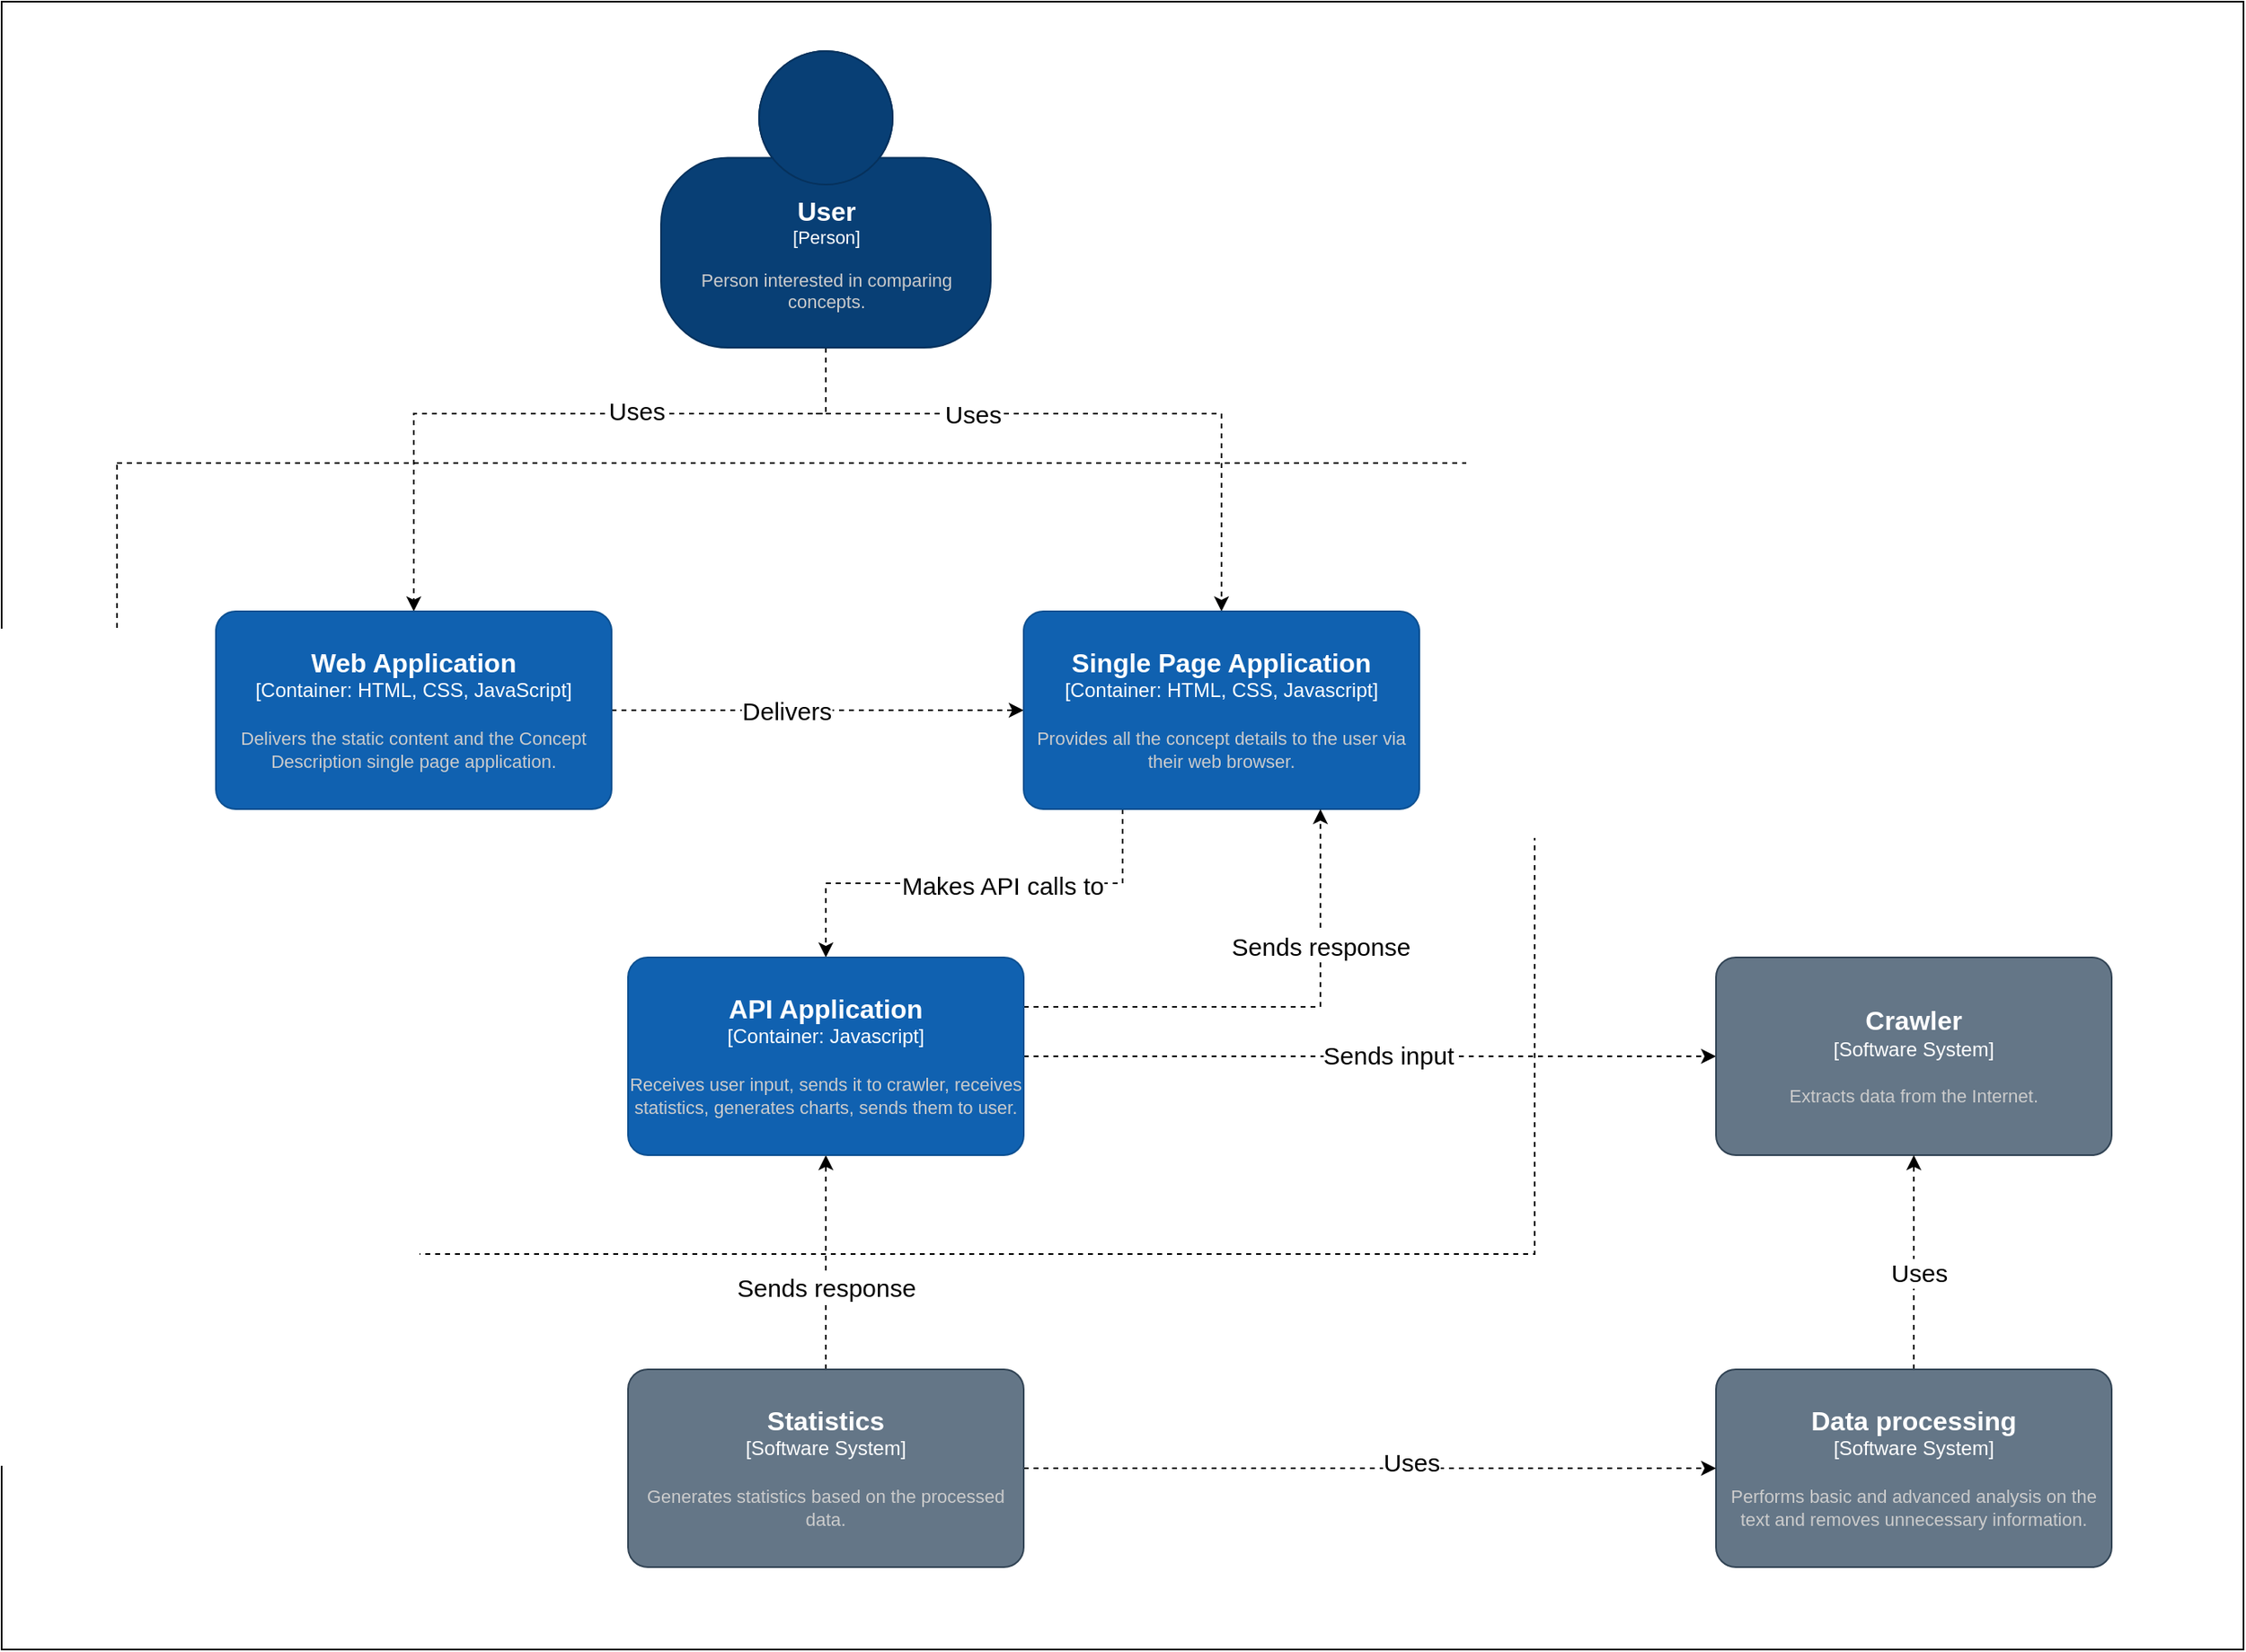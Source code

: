 <mxfile version="17.1.3" type="device"><diagram id="HwbBQO9h5VmK6f6iAVVx" name="Page-1"><mxGraphModel dx="2076" dy="1094" grid="1" gridSize="10" guides="1" tooltips="1" connect="1" arrows="1" fold="1" page="1" pageScale="1" pageWidth="2336" pageHeight="1654" math="0" shadow="0"><root><mxCell id="0"/><mxCell id="1" parent="0"/><mxCell id="Cik6KkuJnXKfEZ90HejS-1" value="" style="rounded=0;whiteSpace=wrap;html=1;fontSize=15;" vertex="1" parent="1"><mxGeometry x="370" y="980" width="1360" height="1000" as="geometry"/></mxCell><mxCell id="Cik6KkuJnXKfEZ90HejS-2" value="" style="rounded=0;whiteSpace=wrap;html=1;dashed=1;" vertex="1" parent="1"><mxGeometry x="440" y="1260" width="860" height="480" as="geometry"/></mxCell><mxCell id="Cik6KkuJnXKfEZ90HejS-3" style="edgeStyle=orthogonalEdgeStyle;rounded=0;orthogonalLoop=1;jettySize=auto;html=1;exitX=0.5;exitY=1;exitDx=0;exitDy=0;exitPerimeter=0;dashed=1;entryX=0.5;entryY=0;entryDx=0;entryDy=0;entryPerimeter=0;" edge="1" parent="1" source="Cik6KkuJnXKfEZ90HejS-7" target="Cik6KkuJnXKfEZ90HejS-21"><mxGeometry relative="1" as="geometry"><mxPoint x="700" y="1240" as="targetPoint"/><Array as="points"><mxPoint x="870" y="1230"/><mxPoint x="620" y="1230"/></Array></mxGeometry></mxCell><mxCell id="Cik6KkuJnXKfEZ90HejS-4" value="Uses" style="edgeLabel;html=1;align=center;verticalAlign=middle;resizable=0;points=[];fontSize=15;" vertex="1" connectable="0" parent="Cik6KkuJnXKfEZ90HejS-3"><mxGeometry x="-0.244" y="-2" relative="1" as="geometry"><mxPoint as="offset"/></mxGeometry></mxCell><mxCell id="Cik6KkuJnXKfEZ90HejS-5" style="edgeStyle=orthogonalEdgeStyle;rounded=0;orthogonalLoop=1;jettySize=auto;html=1;exitX=0.5;exitY=1;exitDx=0;exitDy=0;exitPerimeter=0;entryX=0.5;entryY=0;entryDx=0;entryDy=0;entryPerimeter=0;dashed=1;fontSize=15;" edge="1" parent="1" source="Cik6KkuJnXKfEZ90HejS-7" target="Cik6KkuJnXKfEZ90HejS-24"><mxGeometry relative="1" as="geometry"><Array as="points"><mxPoint x="860" y="1230"/><mxPoint x="1080" y="1230"/></Array></mxGeometry></mxCell><mxCell id="Cik6KkuJnXKfEZ90HejS-6" value="Uses" style="edgeLabel;html=1;align=center;verticalAlign=middle;resizable=0;points=[];fontSize=15;" vertex="1" connectable="0" parent="Cik6KkuJnXKfEZ90HejS-5"><mxGeometry x="-0.293" y="-3" relative="1" as="geometry"><mxPoint y="-3" as="offset"/></mxGeometry></mxCell><object placeholders="1" c4Name="User" c4Type="Person" c4Description="Person interested in comparing &#10;concepts." label="&lt;font style=&quot;font-size: 16px&quot;&gt;&lt;b&gt;%c4Name%&lt;/b&gt;&lt;/font&gt;&lt;div&gt;[%c4Type%]&lt;/div&gt;&lt;br&gt;&lt;div&gt;&lt;font style=&quot;font-size: 11px&quot;&gt;&lt;font color=&quot;#cccccc&quot;&gt;%c4Description%&lt;/font&gt;&lt;/div&gt;" id="Cik6KkuJnXKfEZ90HejS-7"><mxCell style="html=1;fontSize=11;dashed=0;whitespace=wrap;fillColor=#083F75;strokeColor=#06315C;fontColor=#ffffff;shape=mxgraph.c4.person2;align=center;metaEdit=1;points=[[0.5,0,0],[1,0.5,0],[1,0.75,0],[0.75,1,0],[0.5,1,0],[0.25,1,0],[0,0.75,0],[0,0.5,0]];resizable=0;" vertex="1" parent="1"><mxGeometry x="770" y="1010" width="200" height="180" as="geometry"/></mxCell></object><mxCell id="Cik6KkuJnXKfEZ90HejS-8" style="edgeStyle=orthogonalEdgeStyle;rounded=0;orthogonalLoop=1;jettySize=auto;html=1;dashed=1;fontSize=15;entryX=0;entryY=0.5;entryDx=0;entryDy=0;entryPerimeter=0;exitX=1;exitY=0.5;exitDx=0;exitDy=0;exitPerimeter=0;" edge="1" parent="1" source="Cik6KkuJnXKfEZ90HejS-27" target="Cik6KkuJnXKfEZ90HejS-10"><mxGeometry relative="1" as="geometry"><mxPoint x="990" y="1619.41" as="sourcePoint"/><mxPoint x="1410" y="1619.41" as="targetPoint"/></mxGeometry></mxCell><mxCell id="Cik6KkuJnXKfEZ90HejS-9" value="Sends input" style="edgeLabel;html=1;align=center;verticalAlign=middle;resizable=0;points=[];fontSize=15;" vertex="1" connectable="0" parent="Cik6KkuJnXKfEZ90HejS-8"><mxGeometry x="0.307" y="1" relative="1" as="geometry"><mxPoint x="-54" as="offset"/></mxGeometry></mxCell><object placeholders="1" c4Name="Crawler" c4Type="Software System" c4Description="Extracts data from the Internet." label="&lt;font style=&quot;font-size: 16px&quot;&gt;&lt;b&gt;%c4Name%&lt;/b&gt;&lt;/font&gt;&lt;div&gt;[%c4Type%]&lt;/div&gt;&lt;br&gt;&lt;div&gt;&lt;font style=&quot;font-size: 11px&quot;&gt;&lt;font color=&quot;#cccccc&quot;&gt;%c4Description%&lt;/font&gt;&lt;/div&gt;" id="Cik6KkuJnXKfEZ90HejS-10"><mxCell style="rounded=1;whiteSpace=wrap;html=1;labelBackgroundColor=none;fillColor=#647687;fontColor=#ffffff;align=center;arcSize=10;strokeColor=#314354;metaEdit=1;resizable=0;points=[[0.25,0,0],[0.5,0,0],[0.75,0,0],[1,0.25,0],[1,0.5,0],[1,0.75,0],[0.75,1,0],[0.5,1,0],[0.25,1,0],[0,0.75,0],[0,0.5,0],[0,0.25,0]];" vertex="1" parent="1"><mxGeometry x="1410" y="1560" width="240" height="120" as="geometry"/></mxCell></object><mxCell id="Cik6KkuJnXKfEZ90HejS-11" style="edgeStyle=orthogonalEdgeStyle;rounded=0;orthogonalLoop=1;jettySize=auto;html=1;exitX=0.5;exitY=0;exitDx=0;exitDy=0;exitPerimeter=0;dashed=1;fontSize=15;entryX=0.5;entryY=1;entryDx=0;entryDy=0;entryPerimeter=0;" edge="1" parent="1" source="Cik6KkuJnXKfEZ90HejS-13" target="Cik6KkuJnXKfEZ90HejS-10"><mxGeometry relative="1" as="geometry"><mxPoint x="1580" y="1700" as="targetPoint"/></mxGeometry></mxCell><mxCell id="Cik6KkuJnXKfEZ90HejS-12" value="Uses" style="edgeLabel;html=1;align=center;verticalAlign=middle;resizable=0;points=[];fontSize=15;" vertex="1" connectable="0" parent="Cik6KkuJnXKfEZ90HejS-11"><mxGeometry x="-0.084" y="-3" relative="1" as="geometry"><mxPoint as="offset"/></mxGeometry></mxCell><object placeholders="1" c4Name="Data processing" c4Type="Software System" c4Description="Performs basic and advanced analysis on the text and removes unnecessary information." label="&lt;font style=&quot;font-size: 16px&quot;&gt;&lt;b&gt;%c4Name%&lt;/b&gt;&lt;/font&gt;&lt;div&gt;[%c4Type%]&lt;/div&gt;&lt;br&gt;&lt;div&gt;&lt;font style=&quot;font-size: 11px&quot;&gt;&lt;font color=&quot;#cccccc&quot;&gt;%c4Description%&lt;/font&gt;&lt;/div&gt;" id="Cik6KkuJnXKfEZ90HejS-13"><mxCell style="rounded=1;whiteSpace=wrap;html=1;labelBackgroundColor=none;fillColor=#647687;fontColor=#ffffff;align=center;arcSize=10;strokeColor=#314354;metaEdit=1;resizable=0;points=[[0.25,0,0],[0.5,0,0],[0.75,0,0],[1,0.25,0],[1,0.5,0],[1,0.75,0],[0.75,1,0],[0.5,1,0],[0.25,1,0],[0,0.75,0],[0,0.5,0],[0,0.25,0]];" vertex="1" parent="1"><mxGeometry x="1410" y="1810" width="240" height="120" as="geometry"/></mxCell></object><mxCell id="Cik6KkuJnXKfEZ90HejS-14" style="edgeStyle=orthogonalEdgeStyle;rounded=0;orthogonalLoop=1;jettySize=auto;html=1;exitX=1;exitY=0.5;exitDx=0;exitDy=0;exitPerimeter=0;entryX=0;entryY=0.5;entryDx=0;entryDy=0;entryPerimeter=0;dashed=1;fontSize=15;" edge="1" parent="1" source="Cik6KkuJnXKfEZ90HejS-18" target="Cik6KkuJnXKfEZ90HejS-13"><mxGeometry relative="1" as="geometry"/></mxCell><mxCell id="Cik6KkuJnXKfEZ90HejS-15" value="Uses" style="edgeLabel;html=1;align=center;verticalAlign=middle;resizable=0;points=[];fontSize=15;" vertex="1" connectable="0" parent="Cik6KkuJnXKfEZ90HejS-14"><mxGeometry x="0.119" y="4" relative="1" as="geometry"><mxPoint as="offset"/></mxGeometry></mxCell><mxCell id="Cik6KkuJnXKfEZ90HejS-16" style="edgeStyle=orthogonalEdgeStyle;rounded=0;orthogonalLoop=1;jettySize=auto;html=1;exitX=0.5;exitY=0;exitDx=0;exitDy=0;exitPerimeter=0;dashed=1;fontSize=15;entryX=0.5;entryY=1;entryDx=0;entryDy=0;entryPerimeter=0;" edge="1" parent="1" source="Cik6KkuJnXKfEZ90HejS-18" target="Cik6KkuJnXKfEZ90HejS-27"><mxGeometry relative="1" as="geometry"><mxPoint x="1070" y="1780" as="targetPoint"/></mxGeometry></mxCell><mxCell id="Cik6KkuJnXKfEZ90HejS-17" value="Sends response" style="edgeLabel;html=1;align=center;verticalAlign=middle;resizable=0;points=[];fontSize=15;" vertex="1" connectable="0" parent="Cik6KkuJnXKfEZ90HejS-16"><mxGeometry x="0.128" y="1" relative="1" as="geometry"><mxPoint x="1" y="23" as="offset"/></mxGeometry></mxCell><object placeholders="1" c4Name="Statistics" c4Type="Software System" c4Description="Generates statistics based on the processed data." label="&lt;font style=&quot;font-size: 16px&quot;&gt;&lt;b&gt;%c4Name%&lt;/b&gt;&lt;/font&gt;&lt;div&gt;[%c4Type%]&lt;/div&gt;&lt;br&gt;&lt;div&gt;&lt;font style=&quot;font-size: 11px&quot;&gt;&lt;font color=&quot;#cccccc&quot;&gt;%c4Description%&lt;/font&gt;&lt;/div&gt;" id="Cik6KkuJnXKfEZ90HejS-18"><mxCell style="rounded=1;whiteSpace=wrap;html=1;labelBackgroundColor=none;fillColor=#647687;fontColor=#ffffff;align=center;arcSize=10;strokeColor=#314354;metaEdit=1;resizable=0;points=[[0.25,0,0],[0.5,0,0],[0.75,0,0],[1,0.25,0],[1,0.5,0],[1,0.75,0],[0.75,1,0],[0.5,1,0],[0.25,1,0],[0,0.75,0],[0,0.5,0],[0,0.25,0]];" vertex="1" parent="1"><mxGeometry x="750" y="1810" width="240" height="120" as="geometry"/></mxCell></object><mxCell id="Cik6KkuJnXKfEZ90HejS-19" style="edgeStyle=orthogonalEdgeStyle;rounded=0;orthogonalLoop=1;jettySize=auto;html=1;entryX=0;entryY=0.5;entryDx=0;entryDy=0;entryPerimeter=0;dashed=1;" edge="1" parent="1" source="Cik6KkuJnXKfEZ90HejS-21" target="Cik6KkuJnXKfEZ90HejS-24"><mxGeometry relative="1" as="geometry"/></mxCell><mxCell id="Cik6KkuJnXKfEZ90HejS-20" value="&lt;font style=&quot;font-size: 15px&quot;&gt;Delivers&lt;/font&gt;" style="edgeLabel;html=1;align=center;verticalAlign=middle;resizable=0;points=[];" vertex="1" connectable="0" parent="Cik6KkuJnXKfEZ90HejS-19"><mxGeometry x="-0.152" y="-4" relative="1" as="geometry"><mxPoint y="-4" as="offset"/></mxGeometry></mxCell><object placeholders="1" c4Name="Web Application" c4Type="Container: HTML, CSS, JavaScript" c4Description="Delivers the static content and the Concept Description single page application." label="&lt;font style=&quot;font-size: 16px&quot;&gt;&lt;b&gt;%c4Name%&lt;/b&gt;&lt;/font&gt;&lt;div&gt;[%c4Type%]&lt;/div&gt;&lt;br&gt;&lt;div&gt;&lt;font style=&quot;font-size: 11px&quot;&gt;&lt;font color=&quot;#cccccc&quot;&gt;%c4Description%&lt;/font&gt;&lt;/div&gt;" id="Cik6KkuJnXKfEZ90HejS-21"><mxCell style="rounded=1;whiteSpace=wrap;html=1;labelBackgroundColor=none;fillColor=#1061B0;fontColor=#ffffff;align=center;arcSize=10;strokeColor=#0D5091;metaEdit=1;resizable=0;points=[[0.25,0,0],[0.5,0,0],[0.75,0,0],[1,0.25,0],[1,0.5,0],[1,0.75,0],[0.75,1,0],[0.5,1,0],[0.25,1,0],[0,0.75,0],[0,0.5,0],[0,0.25,0]];" vertex="1" parent="1"><mxGeometry x="500" y="1350" width="240" height="120" as="geometry"/></mxCell></object><mxCell id="Cik6KkuJnXKfEZ90HejS-22" style="edgeStyle=orthogonalEdgeStyle;rounded=0;orthogonalLoop=1;jettySize=auto;html=1;entryX=0.5;entryY=0;entryDx=0;entryDy=0;entryPerimeter=0;dashed=1;fontSize=15;exitX=0.25;exitY=1;exitDx=0;exitDy=0;exitPerimeter=0;" edge="1" parent="1" source="Cik6KkuJnXKfEZ90HejS-24" target="Cik6KkuJnXKfEZ90HejS-27"><mxGeometry relative="1" as="geometry"/></mxCell><mxCell id="Cik6KkuJnXKfEZ90HejS-23" value="Makes API calls to" style="edgeLabel;html=1;align=center;verticalAlign=middle;resizable=0;points=[];fontSize=15;" vertex="1" connectable="0" parent="Cik6KkuJnXKfEZ90HejS-22"><mxGeometry x="-0.122" y="1" relative="1" as="geometry"><mxPoint as="offset"/></mxGeometry></mxCell><object placeholders="1" c4Name="Single Page Application" c4Type="Container: HTML, CSS, Javascript" c4Description="Provides all the concept details to the user via their web browser.&#10;" label="&lt;font style=&quot;font-size: 16px&quot;&gt;&lt;b&gt;%c4Name%&lt;/b&gt;&lt;/font&gt;&lt;div&gt;[%c4Type%]&lt;/div&gt;&lt;br&gt;&lt;div&gt;&lt;font style=&quot;font-size: 11px&quot;&gt;&lt;font color=&quot;#cccccc&quot;&gt;%c4Description%&lt;/font&gt;&lt;/div&gt;" id="Cik6KkuJnXKfEZ90HejS-24"><mxCell style="rounded=1;whiteSpace=wrap;html=1;labelBackgroundColor=none;fillColor=#1061B0;fontColor=#ffffff;align=center;arcSize=10;strokeColor=#0D5091;metaEdit=1;resizable=0;points=[[0.25,0,0],[0.5,0,0],[0.75,0,0],[1,0.25,0],[1,0.5,0],[1,0.75,0],[0.75,1,0],[0.5,1,0],[0.25,1,0],[0,0.75,0],[0,0.5,0],[0,0.25,0]];" vertex="1" parent="1"><mxGeometry x="990" y="1350" width="240" height="120" as="geometry"/></mxCell></object><mxCell id="Cik6KkuJnXKfEZ90HejS-25" style="edgeStyle=orthogonalEdgeStyle;rounded=0;orthogonalLoop=1;jettySize=auto;html=1;exitX=1;exitY=0.25;exitDx=0;exitDy=0;exitPerimeter=0;entryX=0.75;entryY=1;entryDx=0;entryDy=0;entryPerimeter=0;dashed=1;fontSize=15;" edge="1" parent="1" source="Cik6KkuJnXKfEZ90HejS-27" target="Cik6KkuJnXKfEZ90HejS-24"><mxGeometry relative="1" as="geometry"><Array as="points"><mxPoint x="1170" y="1590"/></Array></mxGeometry></mxCell><mxCell id="Cik6KkuJnXKfEZ90HejS-26" value="Sends response" style="edgeLabel;html=1;align=center;verticalAlign=middle;resizable=0;points=[];fontSize=15;" vertex="1" connectable="0" parent="Cik6KkuJnXKfEZ90HejS-25"><mxGeometry x="0.446" relative="1" as="geometry"><mxPoint as="offset"/></mxGeometry></mxCell><object placeholders="1" c4Name="API Application" c4Type="Container: Javascript" c4Description="Receives user input, sends it to crawler, receives statistics, generates charts, sends them to user." label="&lt;font style=&quot;font-size: 16px&quot;&gt;&lt;b&gt;%c4Name%&lt;/b&gt;&lt;/font&gt;&lt;div&gt;[%c4Type%]&lt;/div&gt;&lt;br&gt;&lt;div&gt;&lt;font style=&quot;font-size: 11px&quot;&gt;&lt;font color=&quot;#cccccc&quot;&gt;%c4Description%&lt;/font&gt;&lt;/div&gt;" id="Cik6KkuJnXKfEZ90HejS-27"><mxCell style="rounded=1;whiteSpace=wrap;html=1;labelBackgroundColor=none;fillColor=#1061B0;fontColor=#ffffff;align=center;arcSize=10;strokeColor=#0D5091;metaEdit=1;resizable=0;points=[[0.25,0,0],[0.5,0,0],[0.75,0,0],[1,0.25,0],[1,0.5,0],[1,0.75,0],[0.75,1,0],[0.5,1,0],[0.25,1,0],[0,0.75,0],[0,0.5,0],[0,0.25,0]];" vertex="1" parent="1"><mxGeometry x="750" y="1560" width="240" height="120" as="geometry"/></mxCell></object></root></mxGraphModel></diagram></mxfile>